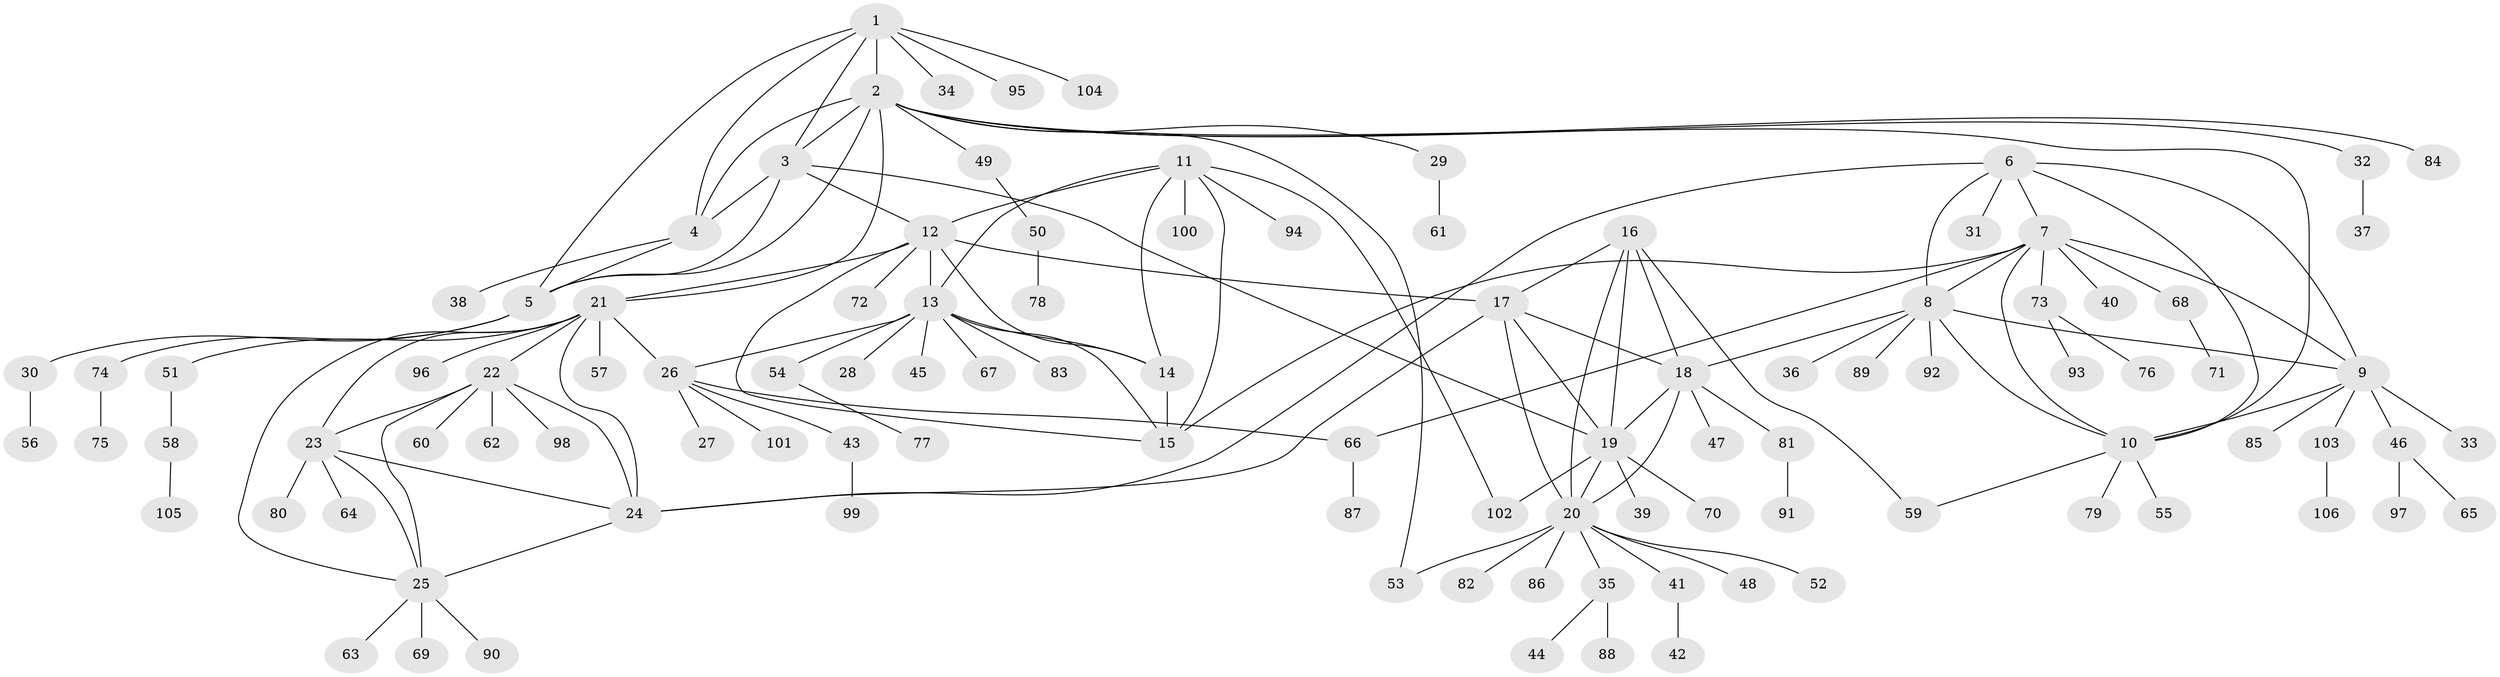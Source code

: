 // coarse degree distribution, {5: 0.0759493670886076, 12: 0.02531645569620253, 4: 0.0379746835443038, 9: 0.0379746835443038, 6: 0.0379746835443038, 7: 0.02531645569620253, 10: 0.012658227848101266, 8: 0.02531645569620253, 1: 0.569620253164557, 2: 0.1518987341772152}
// Generated by graph-tools (version 1.1) at 2025/52/02/27/25 19:52:22]
// undirected, 106 vertices, 146 edges
graph export_dot {
graph [start="1"]
  node [color=gray90,style=filled];
  1;
  2;
  3;
  4;
  5;
  6;
  7;
  8;
  9;
  10;
  11;
  12;
  13;
  14;
  15;
  16;
  17;
  18;
  19;
  20;
  21;
  22;
  23;
  24;
  25;
  26;
  27;
  28;
  29;
  30;
  31;
  32;
  33;
  34;
  35;
  36;
  37;
  38;
  39;
  40;
  41;
  42;
  43;
  44;
  45;
  46;
  47;
  48;
  49;
  50;
  51;
  52;
  53;
  54;
  55;
  56;
  57;
  58;
  59;
  60;
  61;
  62;
  63;
  64;
  65;
  66;
  67;
  68;
  69;
  70;
  71;
  72;
  73;
  74;
  75;
  76;
  77;
  78;
  79;
  80;
  81;
  82;
  83;
  84;
  85;
  86;
  87;
  88;
  89;
  90;
  91;
  92;
  93;
  94;
  95;
  96;
  97;
  98;
  99;
  100;
  101;
  102;
  103;
  104;
  105;
  106;
  1 -- 2;
  1 -- 3;
  1 -- 4;
  1 -- 5;
  1 -- 34;
  1 -- 95;
  1 -- 104;
  2 -- 3;
  2 -- 4;
  2 -- 5;
  2 -- 10;
  2 -- 21;
  2 -- 29;
  2 -- 32;
  2 -- 49;
  2 -- 53;
  2 -- 84;
  3 -- 4;
  3 -- 5;
  3 -- 12;
  3 -- 19;
  4 -- 5;
  4 -- 38;
  5 -- 30;
  5 -- 74;
  6 -- 7;
  6 -- 8;
  6 -- 9;
  6 -- 10;
  6 -- 24;
  6 -- 31;
  7 -- 8;
  7 -- 9;
  7 -- 10;
  7 -- 15;
  7 -- 40;
  7 -- 66;
  7 -- 68;
  7 -- 73;
  8 -- 9;
  8 -- 10;
  8 -- 18;
  8 -- 36;
  8 -- 89;
  8 -- 92;
  9 -- 10;
  9 -- 33;
  9 -- 46;
  9 -- 85;
  9 -- 103;
  10 -- 55;
  10 -- 59;
  10 -- 79;
  11 -- 12;
  11 -- 13;
  11 -- 14;
  11 -- 15;
  11 -- 94;
  11 -- 100;
  11 -- 102;
  12 -- 13;
  12 -- 14;
  12 -- 15;
  12 -- 17;
  12 -- 21;
  12 -- 72;
  13 -- 14;
  13 -- 15;
  13 -- 26;
  13 -- 28;
  13 -- 45;
  13 -- 54;
  13 -- 67;
  13 -- 83;
  14 -- 15;
  16 -- 17;
  16 -- 18;
  16 -- 19;
  16 -- 20;
  16 -- 59;
  17 -- 18;
  17 -- 19;
  17 -- 20;
  17 -- 24;
  18 -- 19;
  18 -- 20;
  18 -- 47;
  18 -- 81;
  19 -- 20;
  19 -- 39;
  19 -- 70;
  19 -- 102;
  20 -- 35;
  20 -- 41;
  20 -- 48;
  20 -- 52;
  20 -- 53;
  20 -- 82;
  20 -- 86;
  21 -- 22;
  21 -- 23;
  21 -- 24;
  21 -- 25;
  21 -- 26;
  21 -- 51;
  21 -- 57;
  21 -- 96;
  22 -- 23;
  22 -- 24;
  22 -- 25;
  22 -- 60;
  22 -- 62;
  22 -- 98;
  23 -- 24;
  23 -- 25;
  23 -- 64;
  23 -- 80;
  24 -- 25;
  25 -- 63;
  25 -- 69;
  25 -- 90;
  26 -- 27;
  26 -- 43;
  26 -- 66;
  26 -- 101;
  29 -- 61;
  30 -- 56;
  32 -- 37;
  35 -- 44;
  35 -- 88;
  41 -- 42;
  43 -- 99;
  46 -- 65;
  46 -- 97;
  49 -- 50;
  50 -- 78;
  51 -- 58;
  54 -- 77;
  58 -- 105;
  66 -- 87;
  68 -- 71;
  73 -- 76;
  73 -- 93;
  74 -- 75;
  81 -- 91;
  103 -- 106;
}
